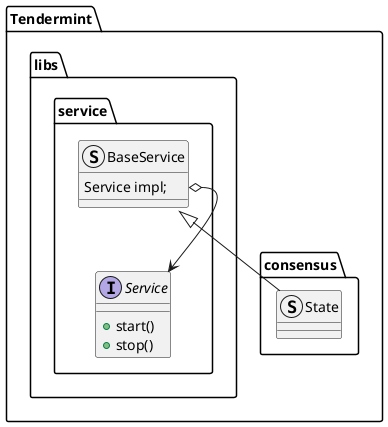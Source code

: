 @startuml 1.共识数据结构

namespace Tendermint {

    namespace libs.service {
        interface Service {
            +start()
            +stop()
        }

        struct BaseService {
            Service impl;
        }
        BaseService::impl o--> Service
    }

    namespace consensus {

        struct State {

        }


    }
    libs.service.BaseService <|-- consensus.State
}


@enduml
